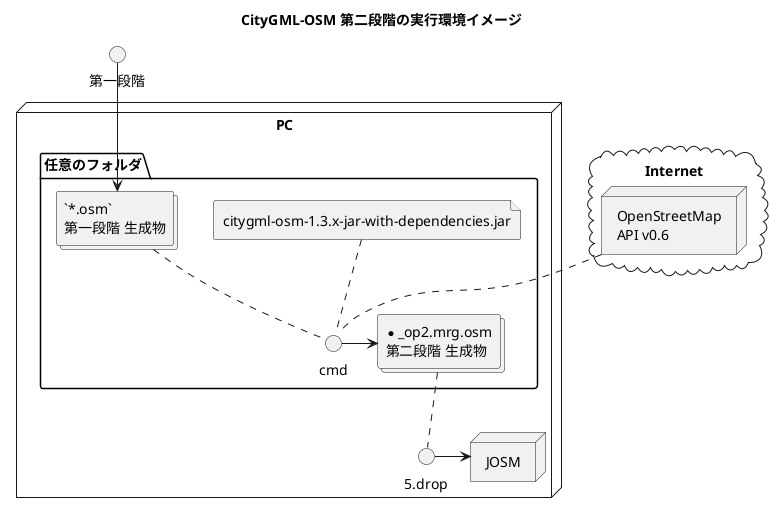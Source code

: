 @startuml
title CityGML-OSM 第二段階の実行環境イメージ

cloud Internet {
 node "OpenStreetMap\nAPI v0.6" as osmapi
}

 () "第一段階" as step1

node PC {

 folder 任意のフォルダ {
  file "citygml-osm-1.3.x-jar-with-dependencies.jar" as jar
  collections "`*.osm`\n第一段階 生成物" as osm
  step1 --> osm
 
  () "cmd" as cmd
  jar .. cmd
  osm .. cmd
  osmapi .. cmd
 
  collections "*_op2.mrg.osm\n第二段階 生成物" as mrg
  cmd -> mrg
 }

 () "5.drop" as drop
 node JOSM
}

mrg .. drop
drop -> JOSM
@enduml